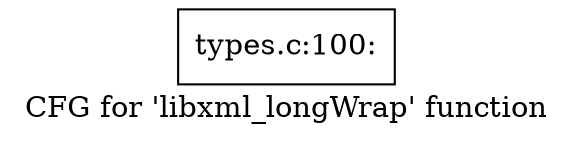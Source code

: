 digraph "CFG for 'libxml_longWrap' function" {
	label="CFG for 'libxml_longWrap' function";

	Node0x55aa7cc6d820 [shape=record,label="{types.c:100:}"];
}
